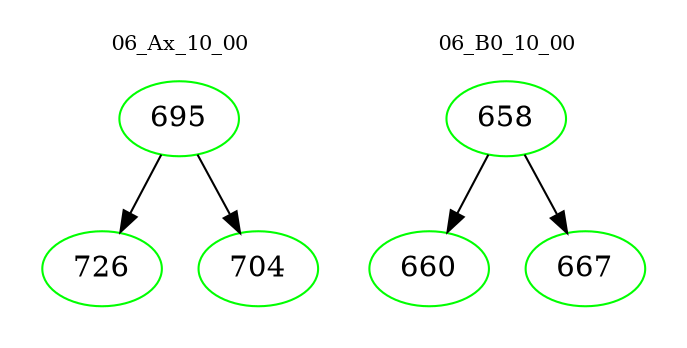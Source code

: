 digraph{
subgraph cluster_0 {
color = white
label = "06_Ax_10_00";
fontsize=10;
T0_695 [label="695", color="green"]
T0_695 -> T0_726 [color="black"]
T0_726 [label="726", color="green"]
T0_695 -> T0_704 [color="black"]
T0_704 [label="704", color="green"]
}
subgraph cluster_1 {
color = white
label = "06_B0_10_00";
fontsize=10;
T1_658 [label="658", color="green"]
T1_658 -> T1_660 [color="black"]
T1_660 [label="660", color="green"]
T1_658 -> T1_667 [color="black"]
T1_667 [label="667", color="green"]
}
}
